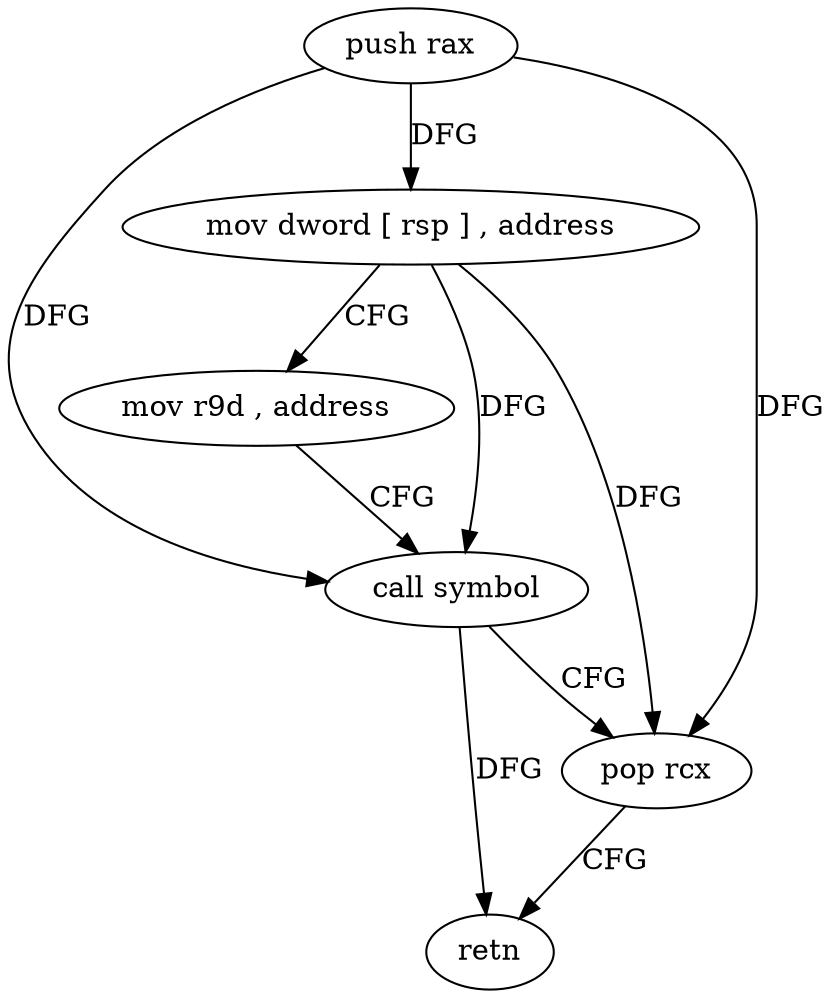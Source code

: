 digraph "func" {
"4209296" [label = "push rax" ]
"4209297" [label = "mov dword [ rsp ] , address" ]
"4209304" [label = "mov r9d , address" ]
"4209310" [label = "call symbol" ]
"4209315" [label = "pop rcx" ]
"4209316" [label = "retn" ]
"4209296" -> "4209297" [ label = "DFG" ]
"4209296" -> "4209310" [ label = "DFG" ]
"4209296" -> "4209315" [ label = "DFG" ]
"4209297" -> "4209304" [ label = "CFG" ]
"4209297" -> "4209310" [ label = "DFG" ]
"4209297" -> "4209315" [ label = "DFG" ]
"4209304" -> "4209310" [ label = "CFG" ]
"4209310" -> "4209315" [ label = "CFG" ]
"4209310" -> "4209316" [ label = "DFG" ]
"4209315" -> "4209316" [ label = "CFG" ]
}
